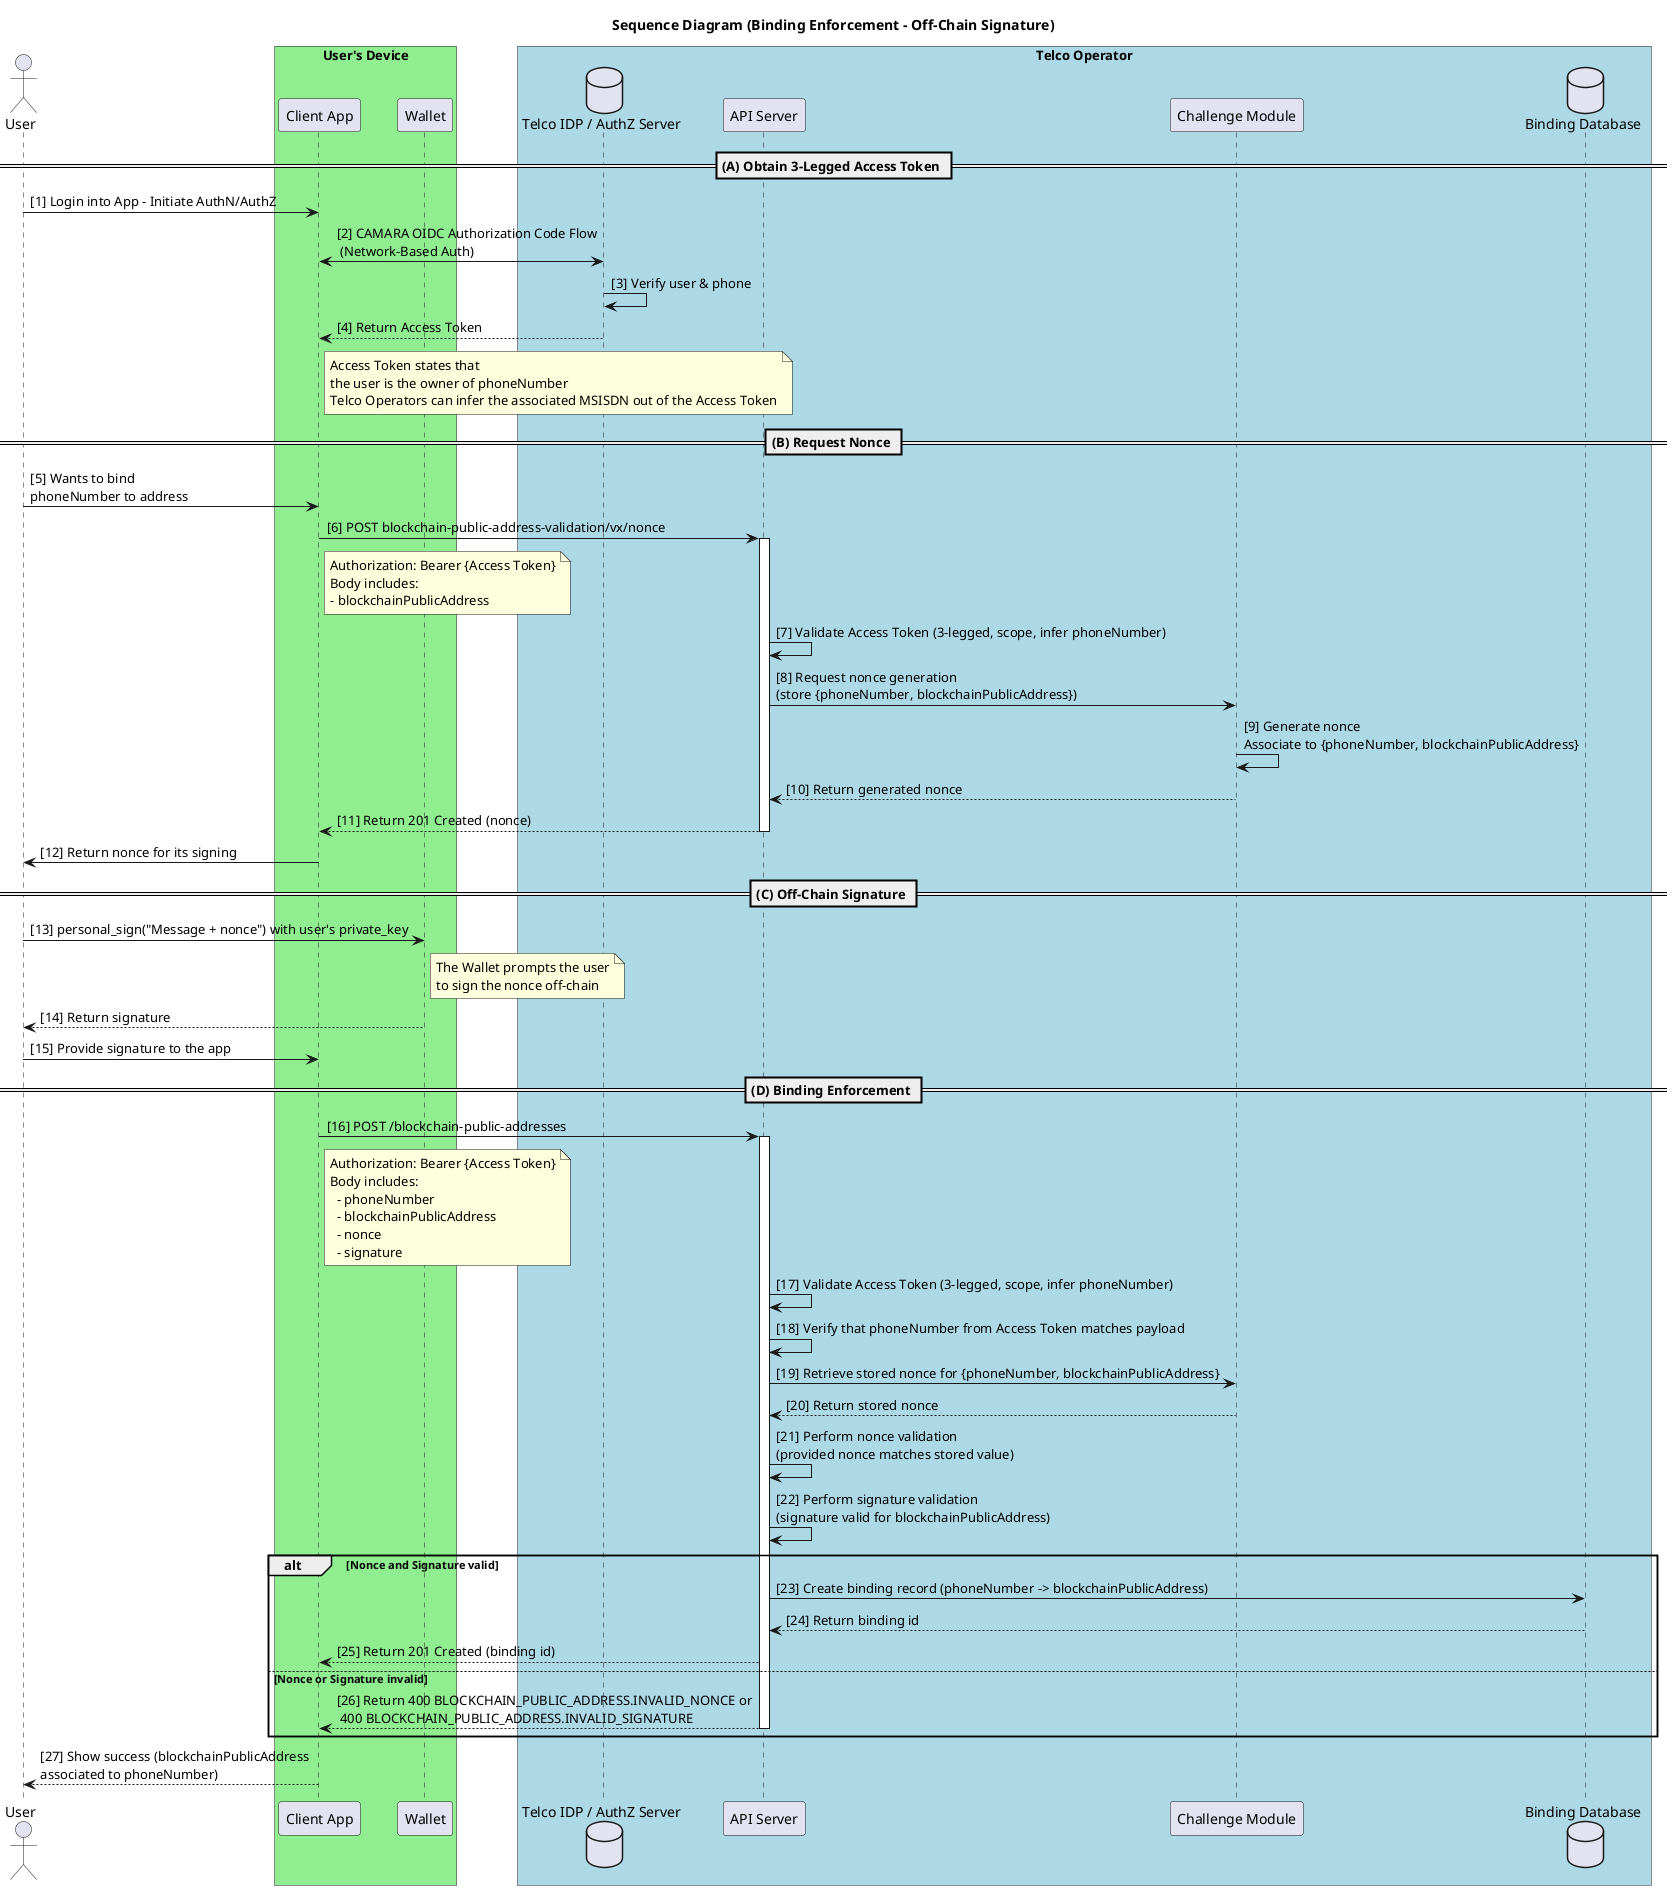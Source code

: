 @startuml

title Sequence Diagram (Binding Enforcement - Off-Chain Signature)

actor User

box "User's Device" #LightGreen
  participant "Client App" as Client
  participant "Wallet" as Wallet
end box

box "Telco Operator" #LightBlue
  database "Telco IDP / AuthZ Server" as Auth
  participant "API Server" as Server
  participant "Challenge Module" as CM
  database "Binding Database" as DB
end box

== (A) Obtain 3-Legged Access Token ==
User -> Client: [1] Login into App - Initiate AuthN/AuthZ
Client <-> Auth: [2] CAMARA OIDC Authorization Code Flow\n (Network-Based Auth)
Auth -> Auth: [3] Verify user & phone
Auth --> Client: [4] Return Access Token
note right of Client
  Access Token states that
  the user is the owner of phoneNumber
  Telco Operators can infer the associated MSISDN out of the Access Token
end note

== (B) Request Nonce ==
User -> Client: [5] Wants to bind \nphoneNumber to address
Client -> Server: [6] POST blockchain-public-address-validation/vx/nonce
note right of Client
  Authorization: Bearer {Access Token}
  Body includes:
  - blockchainPublicAddress
end note

activate Server
Server -> Server: [7] Validate Access Token (3-legged, scope, infer phoneNumber)
Server -> CM: [8] Request nonce generation \n(store {phoneNumber, blockchainPublicAddress})
CM -> CM: [9] Generate nonce \nAssociate to {phoneNumber, blockchainPublicAddress}
CM --> Server: [10] Return generated nonce
Server --> Client: [11] Return 201 Created (nonce)
deactivate Server
Client -> User: [12] Return nonce for its signing

== (C) Off-Chain Signature ==
User -> Wallet: [13] personal_sign("Message + nonce") with user's private_key
note right of Wallet
  The Wallet prompts the user
  to sign the nonce off-chain
end note
Wallet --> User: [14] Return signature
User -> Client: [15] Provide signature to the app

== (D) Binding Enforcement ==
Client -> Server: [16] POST /blockchain-public-addresses
note right of Client
  Authorization: Bearer {Access Token}
  Body includes:
    - phoneNumber
    - blockchainPublicAddress
    - nonce
    - signature
end note

activate Server
Server -> Server: [17] Validate Access Token (3-legged, scope, infer phoneNumber)
Server -> Server: [18] Verify that phoneNumber from Access Token matches payload
Server -> CM: [19] Retrieve stored nonce for {phoneNumber, blockchainPublicAddress}
CM --> Server: [20] Return stored nonce
Server -> Server: [21] Perform nonce validation \n(provided nonce matches stored value)
Server -> Server: [22] Perform signature validation \n(signature valid for blockchainPublicAddress)

alt Nonce and Signature valid
Server -> DB: [23] Create binding record (phoneNumber -> blockchainPublicAddress)
DB --> Server: [24] Return binding id
Server --> Client: [25] Return 201 Created (binding id)
else Nonce or Signature invalid
Server --> Client: [26] Return 400 BLOCKCHAIN_PUBLIC_ADDRESS.INVALID_NONCE or\n 400 BLOCKCHAIN_PUBLIC_ADDRESS.INVALID_SIGNATURE
deactivate Server
end

Client --> User: [27] Show success (blockchainPublicAddress \nassociated to phoneNumber)

@enduml
